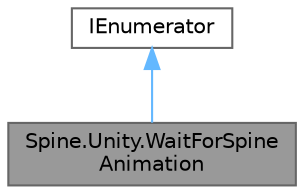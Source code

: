 digraph "Spine.Unity.WaitForSpineAnimation"
{
 // LATEX_PDF_SIZE
  bgcolor="transparent";
  edge [fontname=Helvetica,fontsize=10,labelfontname=Helvetica,labelfontsize=10];
  node [fontname=Helvetica,fontsize=10,shape=box,height=0.2,width=0.4];
  Node1 [id="Node000001",label="Spine.Unity.WaitForSpine\lAnimation",height=0.2,width=0.4,color="gray40", fillcolor="grey60", style="filled", fontcolor="black",tooltip="Use this as a condition-blocking yield instruction for Unity Coroutines. The routine will pause until..."];
  Node2 -> Node1 [id="edge2_Node000001_Node000002",dir="back",color="steelblue1",style="solid",tooltip=" "];
  Node2 [id="Node000002",label="IEnumerator",height=0.2,width=0.4,color="gray40", fillcolor="white", style="filled",tooltip=" "];
}
